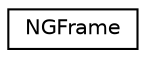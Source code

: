 digraph "Graphical Class Hierarchy"
{
  edge [fontname="Helvetica",fontsize="10",labelfontname="Helvetica",labelfontsize="10"];
  node [fontname="Helvetica",fontsize="10",shape=record];
  rankdir="LR";
  Node0 [label="NGFrame",height=0.2,width=0.4,color="black", fillcolor="white", style="filled",URL="$d6/dc3/class_n_g_frame.html",tooltip="Sets and checks options for netgen. "];
}
